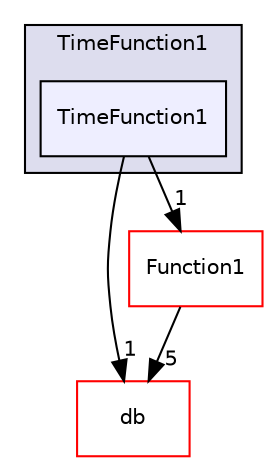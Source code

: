 digraph "src/OpenFOAM/primitives/functions/TimeFunction1/TimeFunction1" {
  bgcolor=transparent;
  compound=true
  node [ fontsize="10", fontname="Helvetica"];
  edge [ labelfontsize="10", labelfontname="Helvetica"];
  subgraph clusterdir_f656d459781a4d3a211438a123fb6b16 {
    graph [ bgcolor="#ddddee", pencolor="black", label="TimeFunction1" fontname="Helvetica", fontsize="10", URL="dir_f656d459781a4d3a211438a123fb6b16.html"]
  dir_3ff2abe3eb87ad108bee7558f600c69d [shape=box, label="TimeFunction1", style="filled", fillcolor="#eeeeff", pencolor="black", URL="dir_3ff2abe3eb87ad108bee7558f600c69d.html"];
  }
  dir_63c634f7a7cfd679ac26c67fb30fc32f [shape=box label="db" color="red" URL="dir_63c634f7a7cfd679ac26c67fb30fc32f.html"];
  dir_bf4f273fcff898a8e57532425217d669 [shape=box label="Function1" color="red" URL="dir_bf4f273fcff898a8e57532425217d669.html"];
  dir_bf4f273fcff898a8e57532425217d669->dir_63c634f7a7cfd679ac26c67fb30fc32f [headlabel="5", labeldistance=1.5 headhref="dir_002327_001943.html"];
  dir_3ff2abe3eb87ad108bee7558f600c69d->dir_63c634f7a7cfd679ac26c67fb30fc32f [headlabel="1", labeldistance=1.5 headhref="dir_002337_001943.html"];
  dir_3ff2abe3eb87ad108bee7558f600c69d->dir_bf4f273fcff898a8e57532425217d669 [headlabel="1", labeldistance=1.5 headhref="dir_002337_002327.html"];
}
